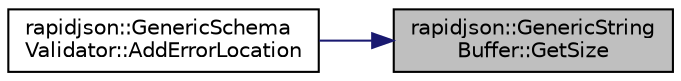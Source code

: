 digraph "rapidjson::GenericStringBuffer::GetSize"
{
 // INTERACTIVE_SVG=YES
 // LATEX_PDF_SIZE
  edge [fontname="Helvetica",fontsize="10",labelfontname="Helvetica",labelfontsize="10"];
  node [fontname="Helvetica",fontsize="10",shape=record];
  rankdir="RL";
  Node12 [label="rapidjson::GenericString\lBuffer::GetSize",height=0.2,width=0.4,color="black", fillcolor="grey75", style="filled", fontcolor="black",tooltip="Get the size of string in bytes in the string buffer."];
  Node12 -> Node13 [dir="back",color="midnightblue",fontsize="10",style="solid",fontname="Helvetica"];
  Node13 [label="rapidjson::GenericSchema\lValidator::AddErrorLocation",height=0.2,width=0.4,color="black", fillcolor="white", style="filled",URL="$classrapidjson_1_1_generic_schema_validator.html#a0094311f0ad58f1884855db80a1f2296",tooltip=" "];
}
